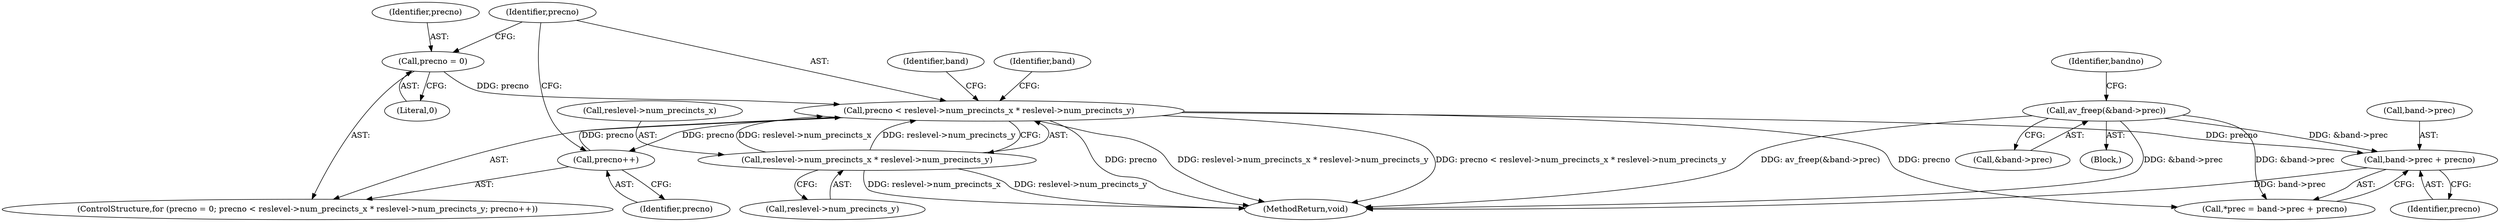 digraph "0_FFmpeg_912ce9dd2080c5837285a471d750fa311e09b555@pointer" {
"1000175" [label="(Call,band->prec + precno)"];
"1000195" [label="(Call,av_freep(&band->prec))"];
"1000155" [label="(Call,precno < reslevel->num_precincts_x * reslevel->num_precincts_y)"];
"1000152" [label="(Call,precno = 0)"];
"1000164" [label="(Call,precno++)"];
"1000157" [label="(Call,reslevel->num_precincts_x * reslevel->num_precincts_y)"];
"1000157" [label="(Call,reslevel->num_precincts_x * reslevel->num_precincts_y)"];
"1000151" [label="(ControlStructure,for (precno = 0; precno < reslevel->num_precincts_x * reslevel->num_precincts_y; precno++))"];
"1000155" [label="(Call,precno < reslevel->num_precincts_x * reslevel->num_precincts_y)"];
"1000158" [label="(Call,reslevel->num_precincts_x)"];
"1000142" [label="(Block,)"];
"1000169" [label="(Identifier,band)"];
"1000196" [label="(Call,&band->prec)"];
"1000152" [label="(Call,precno = 0)"];
"1000176" [label="(Call,band->prec)"];
"1000225" [label="(MethodReturn,void)"];
"1000165" [label="(Identifier,precno)"];
"1000195" [label="(Call,av_freep(&band->prec))"];
"1000141" [label="(Identifier,bandno)"];
"1000164" [label="(Call,precno++)"];
"1000161" [label="(Call,reslevel->num_precincts_y)"];
"1000173" [label="(Call,*prec = band->prec + precno)"];
"1000156" [label="(Identifier,precno)"];
"1000198" [label="(Identifier,band)"];
"1000179" [label="(Identifier,precno)"];
"1000153" [label="(Identifier,precno)"];
"1000175" [label="(Call,band->prec + precno)"];
"1000154" [label="(Literal,0)"];
"1000175" -> "1000173"  [label="AST: "];
"1000175" -> "1000179"  [label="CFG: "];
"1000176" -> "1000175"  [label="AST: "];
"1000179" -> "1000175"  [label="AST: "];
"1000173" -> "1000175"  [label="CFG: "];
"1000175" -> "1000225"  [label="DDG: band->prec"];
"1000195" -> "1000175"  [label="DDG: &band->prec"];
"1000155" -> "1000175"  [label="DDG: precno"];
"1000195" -> "1000142"  [label="AST: "];
"1000195" -> "1000196"  [label="CFG: "];
"1000196" -> "1000195"  [label="AST: "];
"1000141" -> "1000195"  [label="CFG: "];
"1000195" -> "1000225"  [label="DDG: av_freep(&band->prec)"];
"1000195" -> "1000225"  [label="DDG: &band->prec"];
"1000195" -> "1000173"  [label="DDG: &band->prec"];
"1000155" -> "1000151"  [label="AST: "];
"1000155" -> "1000157"  [label="CFG: "];
"1000156" -> "1000155"  [label="AST: "];
"1000157" -> "1000155"  [label="AST: "];
"1000169" -> "1000155"  [label="CFG: "];
"1000198" -> "1000155"  [label="CFG: "];
"1000155" -> "1000225"  [label="DDG: precno"];
"1000155" -> "1000225"  [label="DDG: reslevel->num_precincts_x * reslevel->num_precincts_y"];
"1000155" -> "1000225"  [label="DDG: precno < reslevel->num_precincts_x * reslevel->num_precincts_y"];
"1000152" -> "1000155"  [label="DDG: precno"];
"1000164" -> "1000155"  [label="DDG: precno"];
"1000157" -> "1000155"  [label="DDG: reslevel->num_precincts_x"];
"1000157" -> "1000155"  [label="DDG: reslevel->num_precincts_y"];
"1000155" -> "1000164"  [label="DDG: precno"];
"1000155" -> "1000173"  [label="DDG: precno"];
"1000152" -> "1000151"  [label="AST: "];
"1000152" -> "1000154"  [label="CFG: "];
"1000153" -> "1000152"  [label="AST: "];
"1000154" -> "1000152"  [label="AST: "];
"1000156" -> "1000152"  [label="CFG: "];
"1000164" -> "1000151"  [label="AST: "];
"1000164" -> "1000165"  [label="CFG: "];
"1000165" -> "1000164"  [label="AST: "];
"1000156" -> "1000164"  [label="CFG: "];
"1000157" -> "1000161"  [label="CFG: "];
"1000158" -> "1000157"  [label="AST: "];
"1000161" -> "1000157"  [label="AST: "];
"1000157" -> "1000225"  [label="DDG: reslevel->num_precincts_x"];
"1000157" -> "1000225"  [label="DDG: reslevel->num_precincts_y"];
}
